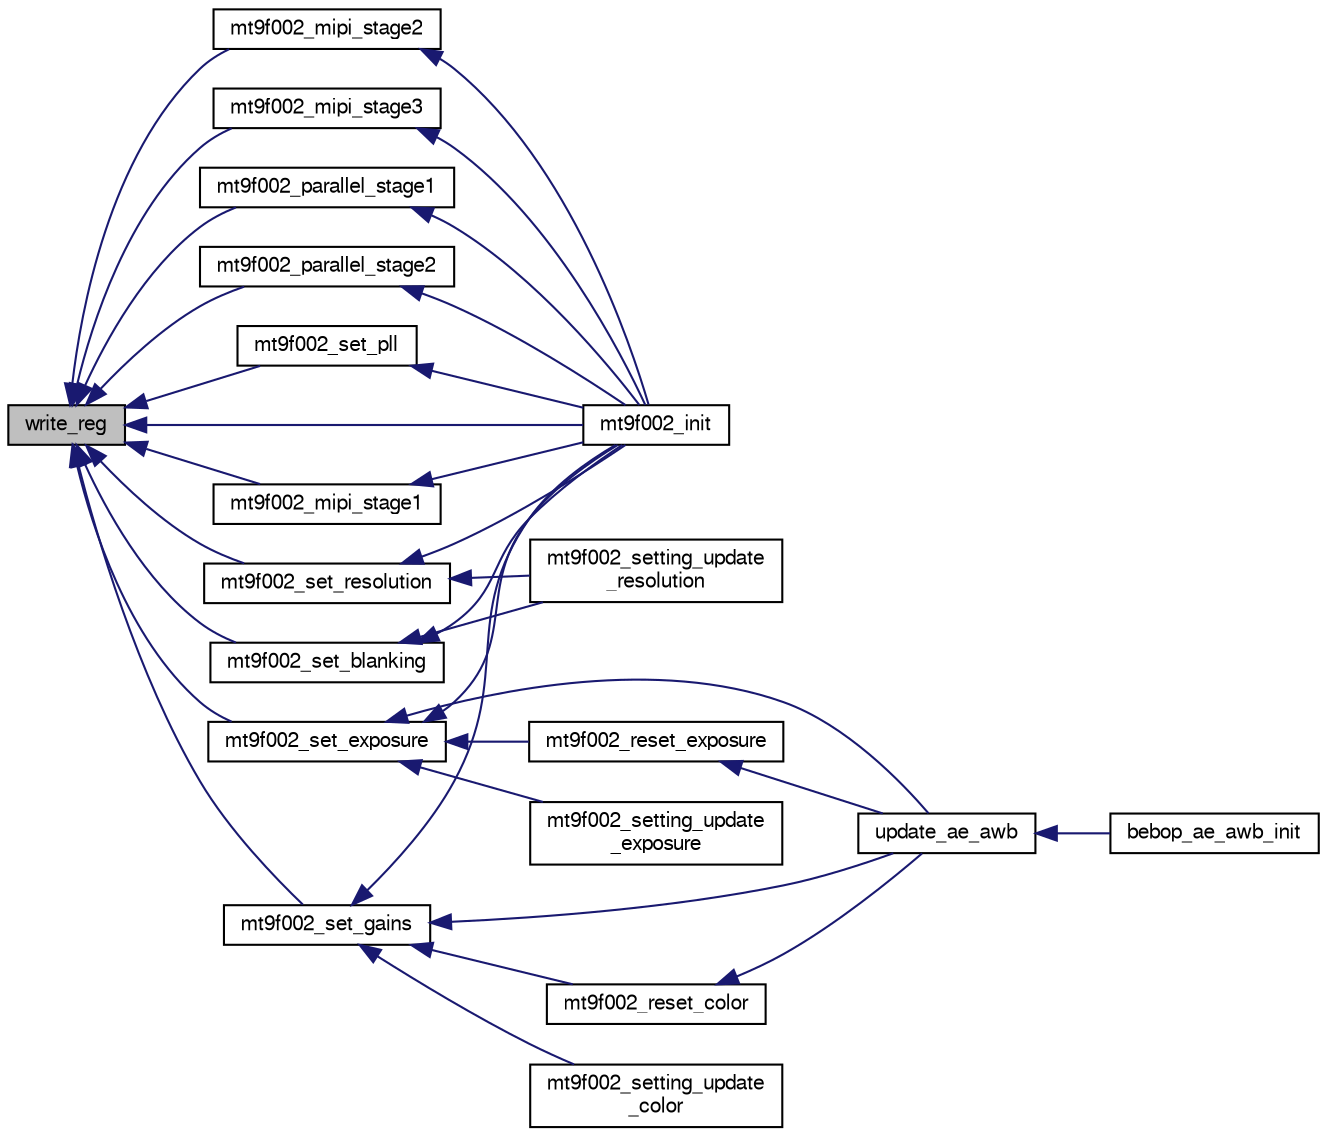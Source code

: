 digraph "write_reg"
{
  edge [fontname="FreeSans",fontsize="10",labelfontname="FreeSans",labelfontsize="10"];
  node [fontname="FreeSans",fontsize="10",shape=record];
  rankdir="LR";
  Node1 [label="write_reg",height=0.2,width=0.4,color="black", fillcolor="grey75", style="filled", fontcolor="black"];
  Node1 -> Node2 [dir="back",color="midnightblue",fontsize="10",style="solid",fontname="FreeSans"];
  Node2 [label="mt9f002_init",height=0.2,width=0.4,color="black", fillcolor="white", style="filled",URL="$mt9f002_8h.html#a8f43c3ad8d5ff841d1203ab6c760c8f0",tooltip="Initialisation of the Aptina MT9F002 CMOS sensor (front camera) "];
  Node1 -> Node3 [dir="back",color="midnightblue",fontsize="10",style="solid",fontname="FreeSans"];
  Node3 [label="mt9f002_mipi_stage1",height=0.2,width=0.4,color="black", fillcolor="white", style="filled",URL="$mt9f002_8c.html#a19a080f1261d2c93036a71229829f3bc",tooltip="Configure stage 1 for both MiPi and HiSPi connection. "];
  Node3 -> Node2 [dir="back",color="midnightblue",fontsize="10",style="solid",fontname="FreeSans"];
  Node1 -> Node4 [dir="back",color="midnightblue",fontsize="10",style="solid",fontname="FreeSans"];
  Node4 [label="mt9f002_mipi_stage2",height=0.2,width=0.4,color="black", fillcolor="white", style="filled",URL="$mt9f002_8c.html#aa234e478df07549163df80e9d4fe3804",tooltip="Configure stage 2 for both MiPi and HiSPi connection. "];
  Node4 -> Node2 [dir="back",color="midnightblue",fontsize="10",style="solid",fontname="FreeSans"];
  Node1 -> Node5 [dir="back",color="midnightblue",fontsize="10",style="solid",fontname="FreeSans"];
  Node5 [label="mt9f002_mipi_stage3",height=0.2,width=0.4,color="black", fillcolor="white", style="filled",URL="$mt9f002_8c.html#a3193ac4829fc656e72624e1969c60f7f",tooltip="Configure stage 3 for both MiPi and HiSPi connection. "];
  Node5 -> Node2 [dir="back",color="midnightblue",fontsize="10",style="solid",fontname="FreeSans"];
  Node1 -> Node6 [dir="back",color="midnightblue",fontsize="10",style="solid",fontname="FreeSans"];
  Node6 [label="mt9f002_parallel_stage1",height=0.2,width=0.4,color="black", fillcolor="white", style="filled",URL="$mt9f002_8c.html#a0c50ad7b7330297658579bcf6e71def4",tooltip="Configure stage 1 for parallel connection. "];
  Node6 -> Node2 [dir="back",color="midnightblue",fontsize="10",style="solid",fontname="FreeSans"];
  Node1 -> Node7 [dir="back",color="midnightblue",fontsize="10",style="solid",fontname="FreeSans"];
  Node7 [label="mt9f002_parallel_stage2",height=0.2,width=0.4,color="black", fillcolor="white", style="filled",URL="$mt9f002_8c.html#a31a2861994de30b4951549681c8586e4",tooltip="Configure stage 2 for parallel connection. "];
  Node7 -> Node2 [dir="back",color="midnightblue",fontsize="10",style="solid",fontname="FreeSans"];
  Node1 -> Node8 [dir="back",color="midnightblue",fontsize="10",style="solid",fontname="FreeSans"];
  Node8 [label="mt9f002_set_blanking",height=0.2,width=0.4,color="black", fillcolor="white", style="filled",URL="$mt9f002_8c.html#a36bbdbfc466a49d592b591d9d6a35b5f"];
  Node8 -> Node2 [dir="back",color="midnightblue",fontsize="10",style="solid",fontname="FreeSans"];
  Node8 -> Node9 [dir="back",color="midnightblue",fontsize="10",style="solid",fontname="FreeSans"];
  Node9 [label="mt9f002_setting_update\l_resolution",height=0.2,width=0.4,color="black", fillcolor="white", style="filled",URL="$mt9f002_8h.html#aa1e09e3bbb34e6f084cf490573ca1f32"];
  Node1 -> Node10 [dir="back",color="midnightblue",fontsize="10",style="solid",fontname="FreeSans"];
  Node10 [label="mt9f002_set_exposure",height=0.2,width=0.4,color="black", fillcolor="white", style="filled",URL="$mt9f002_8h.html#abcc9f0f2484aa96a4c1cef0c563fd62e",tooltip="Set the exposure configuration Depends on the blanking (and therefore the FPS) "];
  Node10 -> Node2 [dir="back",color="midnightblue",fontsize="10",style="solid",fontname="FreeSans"];
  Node10 -> Node11 [dir="back",color="midnightblue",fontsize="10",style="solid",fontname="FreeSans"];
  Node11 [label="mt9f002_reset_exposure",height=0.2,width=0.4,color="black", fillcolor="white", style="filled",URL="$mt9f002_8h.html#a107e8b9a036f53944cf021efd09ca617"];
  Node11 -> Node12 [dir="back",color="midnightblue",fontsize="10",style="solid",fontname="FreeSans"];
  Node12 [label="update_ae_awb",height=0.2,width=0.4,color="black", fillcolor="white", style="filled",URL="$bebop__ae__awb_8c.html#a8c0fd60f86284b6fea7ce86d81efcc04"];
  Node12 -> Node13 [dir="back",color="midnightblue",fontsize="10",style="solid",fontname="FreeSans"];
  Node13 [label="bebop_ae_awb_init",height=0.2,width=0.4,color="black", fillcolor="white", style="filled",URL="$bebop__ae__awb_8h.html#a488d91f59b9036f352ebc7fcafdedf7b"];
  Node10 -> Node14 [dir="back",color="midnightblue",fontsize="10",style="solid",fontname="FreeSans"];
  Node14 [label="mt9f002_setting_update\l_exposure",height=0.2,width=0.4,color="black", fillcolor="white", style="filled",URL="$mt9f002_8h.html#af63a6fbefe3f1f4b959f6b1610b0c9f1"];
  Node10 -> Node12 [dir="back",color="midnightblue",fontsize="10",style="solid",fontname="FreeSans"];
  Node1 -> Node15 [dir="back",color="midnightblue",fontsize="10",style="solid",fontname="FreeSans"];
  Node15 [label="mt9f002_set_gains",height=0.2,width=0.4,color="black", fillcolor="white", style="filled",URL="$mt9f002_8h.html#a2b19e806c9c4331da2e4730dd6592e38",tooltip="Sets the GreenR, Blue, Red and GreenB gains. "];
  Node15 -> Node2 [dir="back",color="midnightblue",fontsize="10",style="solid",fontname="FreeSans"];
  Node15 -> Node16 [dir="back",color="midnightblue",fontsize="10",style="solid",fontname="FreeSans"];
  Node16 [label="mt9f002_reset_color",height=0.2,width=0.4,color="black", fillcolor="white", style="filled",URL="$mt9f002_8h.html#ad35111d4dbfb1bb69e2dcce789ba5e0b"];
  Node16 -> Node12 [dir="back",color="midnightblue",fontsize="10",style="solid",fontname="FreeSans"];
  Node15 -> Node17 [dir="back",color="midnightblue",fontsize="10",style="solid",fontname="FreeSans"];
  Node17 [label="mt9f002_setting_update\l_color",height=0.2,width=0.4,color="black", fillcolor="white", style="filled",URL="$mt9f002_8h.html#a2246079e693b6f43730bb618d5f52723"];
  Node15 -> Node12 [dir="back",color="midnightblue",fontsize="10",style="solid",fontname="FreeSans"];
  Node1 -> Node18 [dir="back",color="midnightblue",fontsize="10",style="solid",fontname="FreeSans"];
  Node18 [label="mt9f002_set_pll",height=0.2,width=0.4,color="black", fillcolor="white", style="filled",URL="$mt9f002_8c.html#a938725d4136403996410307333abe9f7",tooltip="Set the PLL registers based on config. "];
  Node18 -> Node2 [dir="back",color="midnightblue",fontsize="10",style="solid",fontname="FreeSans"];
  Node1 -> Node19 [dir="back",color="midnightblue",fontsize="10",style="solid",fontname="FreeSans"];
  Node19 [label="mt9f002_set_resolution",height=0.2,width=0.4,color="black", fillcolor="white", style="filled",URL="$mt9f002_8c.html#ae8f647b90deb6f61d57af6c5d0bb032f"];
  Node19 -> Node2 [dir="back",color="midnightblue",fontsize="10",style="solid",fontname="FreeSans"];
  Node19 -> Node9 [dir="back",color="midnightblue",fontsize="10",style="solid",fontname="FreeSans"];
}
